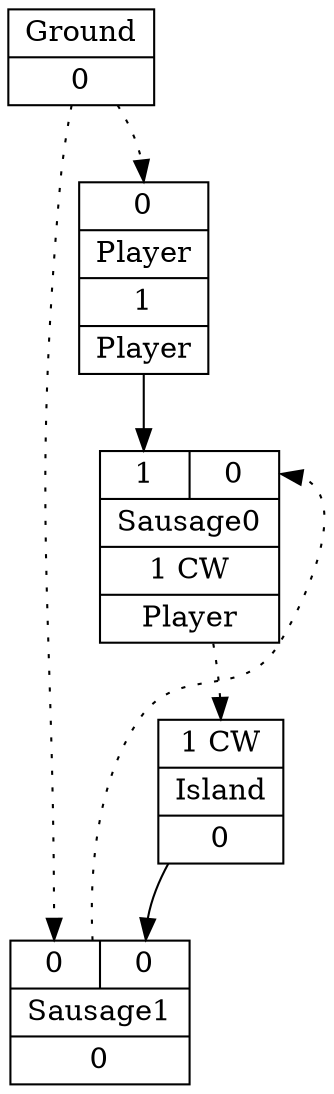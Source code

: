 digraph G {
node [shape=record];
Player[ label ="{{<GroundP>0}|{Player}|<PlayerOUT>1|{Player}}"];
Ground[ label ="{{Ground}|<GroundOUT>0}"];
Sausage0[ label ="{{<Player>1|<Sausage1P>0}|{Sausage0}|<Sausage0OUT>1 CW|{Player}}"];
Sausage1[ label ="{{<GroundP>0|<Island>0}|{Sausage1}|<Sausage1OUT>0}"];
Island[ label ="{{<Sausage0P>1 CW}|{Island}|<IslandOUT>0}"];
	"Ground" -> "Player":GroundP [style=dotted];
	"Player" -> "Sausage0":Player;
	"Sausage1" -> "Sausage0":Sausage1P [style=dotted];
	"Sausage0" -> "Island":Sausage0P [style=dotted];
	"Ground" -> "Sausage1":GroundP [style=dotted];
	"Island" -> "Sausage1":Island;
}